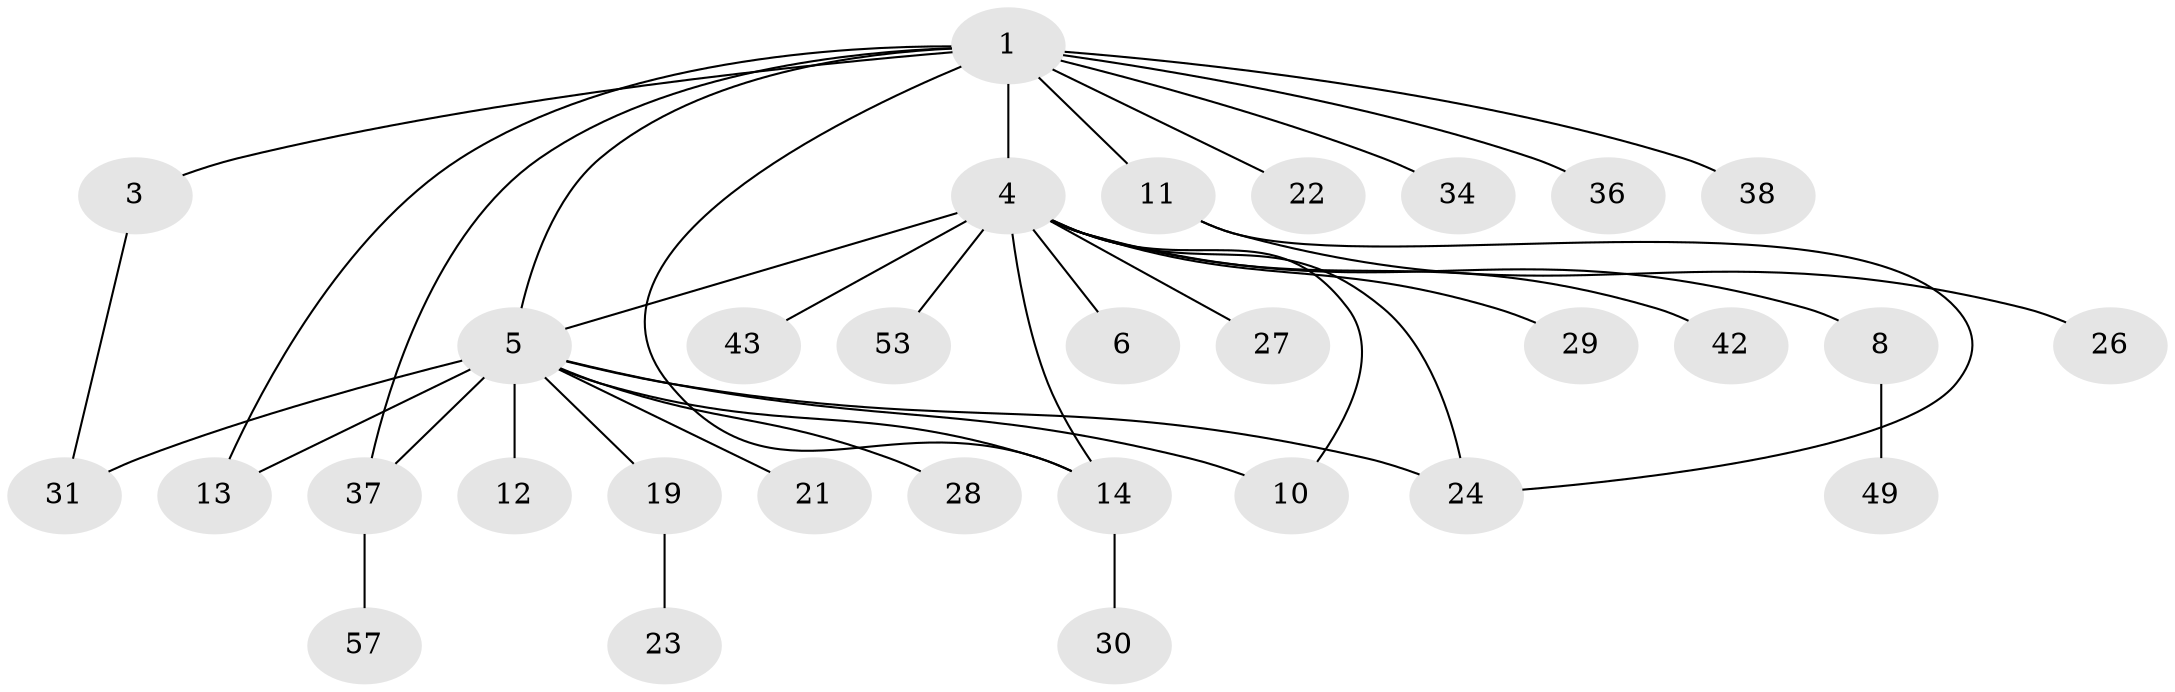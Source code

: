 // original degree distribution, {5: 0.04838709677419355, 12: 0.016129032258064516, 2: 0.1774193548387097, 15: 0.016129032258064516, 16: 0.016129032258064516, 4: 0.04838709677419355, 1: 0.5483870967741935, 3: 0.06451612903225806, 7: 0.016129032258064516, 9: 0.016129032258064516, 6: 0.03225806451612903}
// Generated by graph-tools (version 1.1) at 2025/14/03/09/25 04:14:26]
// undirected, 31 vertices, 39 edges
graph export_dot {
graph [start="1"]
  node [color=gray90,style=filled];
  1 [super="+2+54"];
  3;
  4;
  5 [super="+15+40+47+41+7+17+20+9"];
  6 [super="+62+45+55"];
  8;
  10;
  11;
  12;
  13 [super="+48"];
  14 [super="+33+16+18"];
  19;
  21;
  22 [super="+52"];
  23;
  24 [super="+56"];
  26;
  27;
  28;
  29;
  30;
  31 [super="+46"];
  34;
  36;
  37;
  38;
  42;
  43;
  49;
  53;
  57;
  1 -- 4 [weight=2];
  1 -- 11;
  1 -- 34;
  1 -- 3;
  1 -- 5;
  1 -- 36;
  1 -- 37;
  1 -- 38;
  1 -- 13;
  1 -- 14;
  1 -- 22;
  3 -- 31;
  4 -- 5 [weight=2];
  4 -- 6;
  4 -- 8;
  4 -- 10;
  4 -- 27;
  4 -- 29;
  4 -- 42;
  4 -- 43;
  4 -- 53;
  4 -- 14 [weight=2];
  4 -- 24;
  5 -- 10;
  5 -- 13 [weight=2];
  5 -- 14 [weight=3];
  5 -- 37 [weight=3];
  5 -- 24;
  5 -- 19;
  5 -- 21;
  5 -- 28;
  5 -- 31;
  5 -- 12;
  8 -- 49;
  11 -- 24;
  11 -- 26;
  14 -- 30;
  19 -- 23;
  37 -- 57;
}
